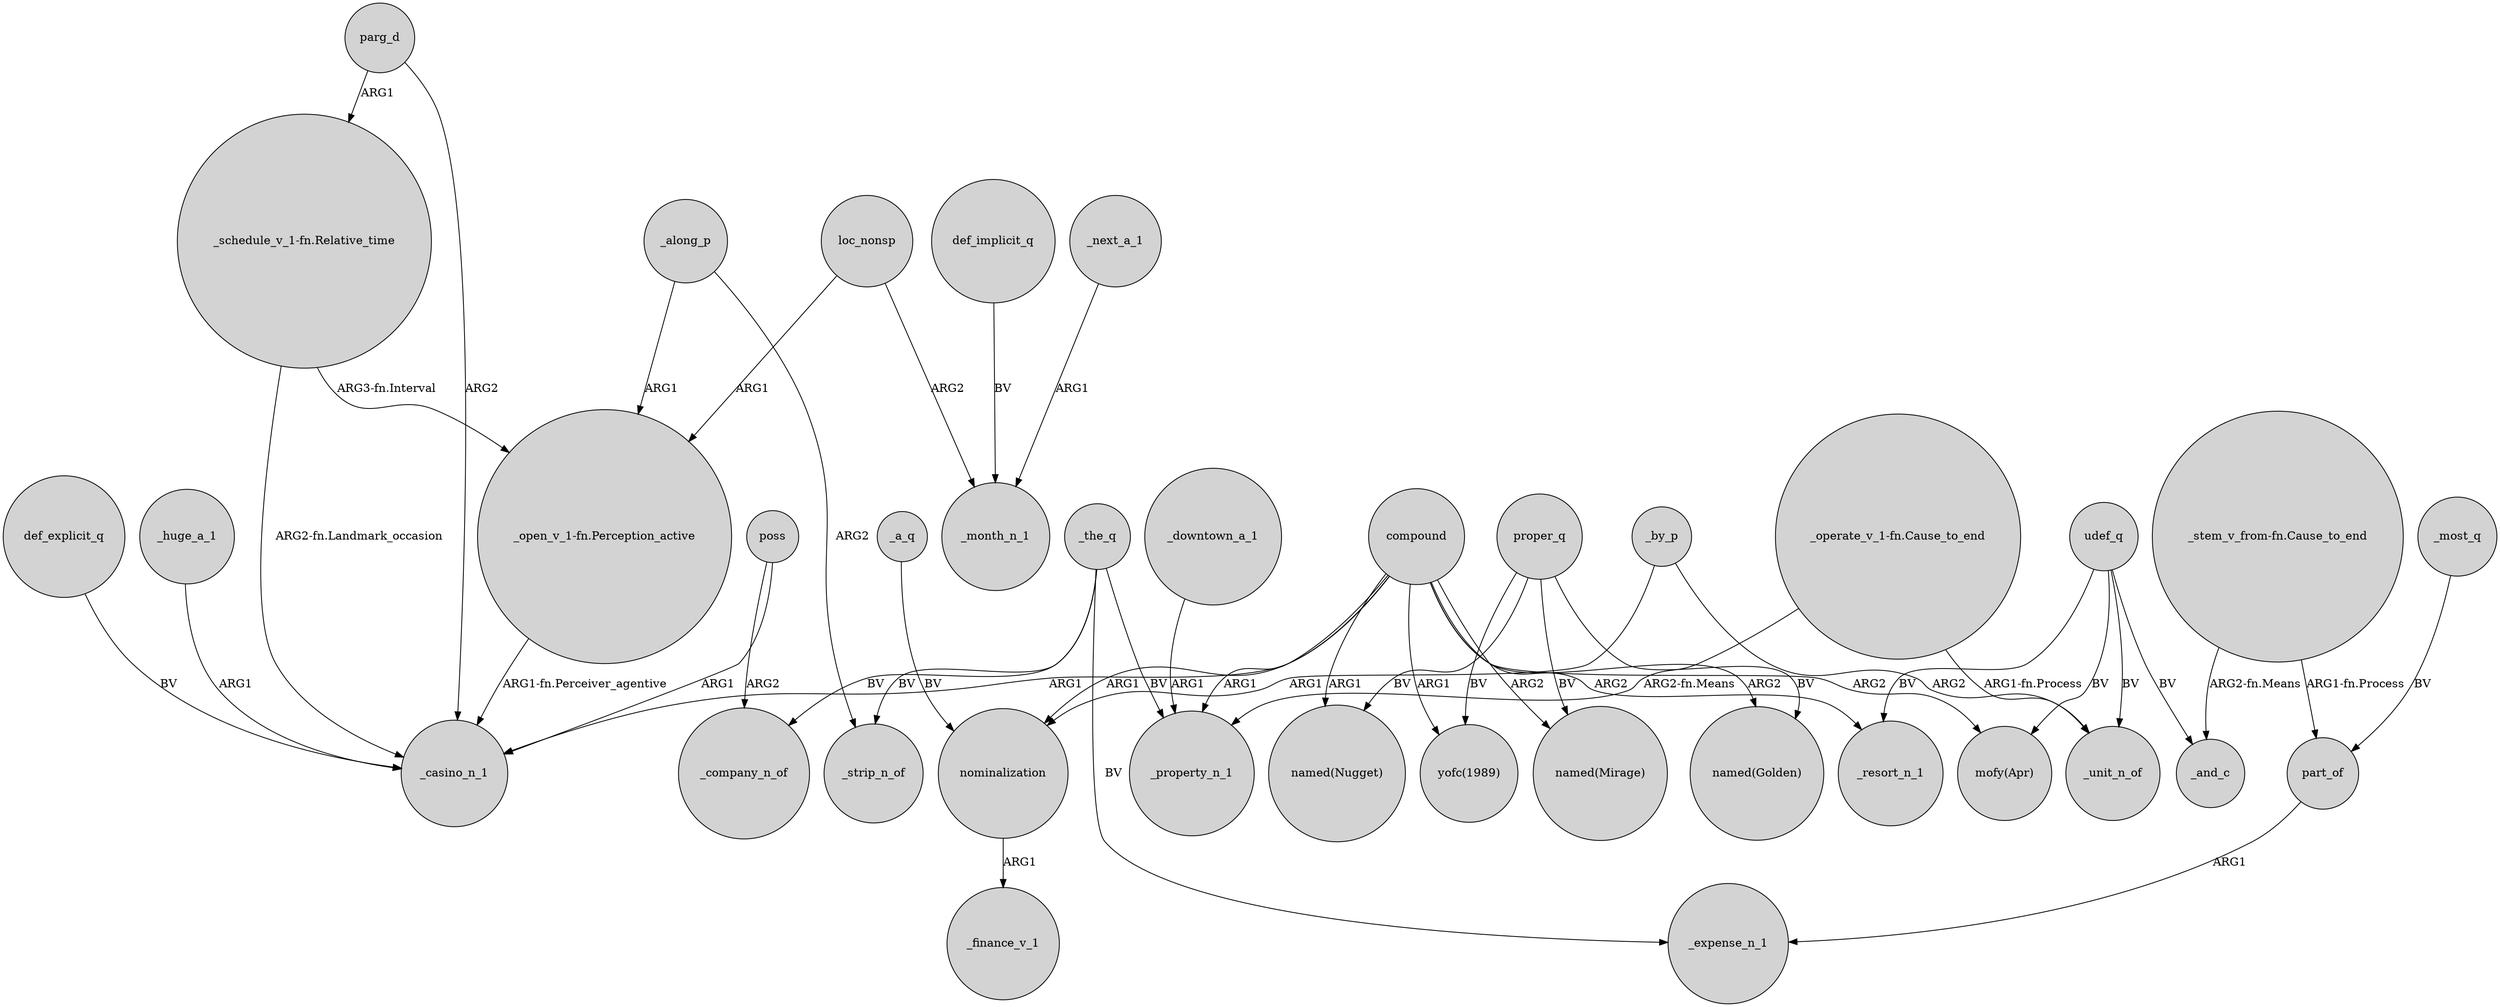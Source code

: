 digraph {
	node [shape=circle style=filled]
	poss -> _casino_n_1 [label=ARG1]
	def_implicit_q -> _month_n_1 [label=BV]
	"_schedule_v_1-fn.Relative_time" -> "_open_v_1-fn.Perception_active" [label="ARG3-fn.Interval"]
	_the_q -> _strip_n_of [label=BV]
	udef_q -> _resort_n_1 [label=BV]
	_a_q -> nominalization [label=BV]
	udef_q -> _unit_n_of [label=BV]
	nominalization -> _finance_v_1 [label=ARG1]
	"_operate_v_1-fn.Cause_to_end" -> _unit_n_of [label="ARG1-fn.Process"]
	loc_nonsp -> "_open_v_1-fn.Perception_active" [label=ARG1]
	_downtown_a_1 -> _property_n_1 [label=ARG1]
	_the_q -> _property_n_1 [label=BV]
	def_explicit_q -> _casino_n_1 [label=BV]
	compound -> _casino_n_1 [label=ARG1]
	udef_q -> "mofy(Apr)" [label=BV]
	proper_q -> "named(Mirage)" [label=BV]
	_next_a_1 -> _month_n_1 [label=ARG1]
	udef_q -> _and_c [label=BV]
	"_schedule_v_1-fn.Relative_time" -> _casino_n_1 [label="ARG2-fn.Landmark_occasion"]
	parg_d -> _casino_n_1 [label=ARG2]
	compound -> _property_n_1 [label=ARG1]
	loc_nonsp -> _month_n_1 [label=ARG2]
	compound -> "named(Golden)" [label=ARG2]
	compound -> nominalization [label=ARG1]
	compound -> "mofy(Apr)" [label=ARG2]
	poss -> _company_n_of [label=ARG2]
	_most_q -> part_of [label=BV]
	compound -> _resort_n_1 [label=ARG2]
	part_of -> _expense_n_1 [label=ARG1]
	_by_p -> nominalization [label=ARG1]
	proper_q -> "named(Nugget)" [label=BV]
	compound -> "named(Nugget)" [label=ARG1]
	proper_q -> "yofc(1989)" [label=BV]
	"_stem_v_from-fn.Cause_to_end" -> part_of [label="ARG1-fn.Process"]
	_by_p -> _unit_n_of [label=ARG2]
	compound -> "yofc(1989)" [label=ARG1]
	"_open_v_1-fn.Perception_active" -> _casino_n_1 [label="ARG1-fn.Perceiver_agentive"]
	_the_q -> _expense_n_1 [label=BV]
	proper_q -> "named(Golden)" [label=BV]
	parg_d -> "_schedule_v_1-fn.Relative_time" [label=ARG1]
	compound -> "named(Mirage)" [label=ARG2]
	_huge_a_1 -> _casino_n_1 [label=ARG1]
	"_stem_v_from-fn.Cause_to_end" -> _and_c [label="ARG2-fn.Means"]
	_the_q -> _company_n_of [label=BV]
	_along_p -> _strip_n_of [label=ARG2]
	"_operate_v_1-fn.Cause_to_end" -> _property_n_1 [label="ARG2-fn.Means"]
	_along_p -> "_open_v_1-fn.Perception_active" [label=ARG1]
}
